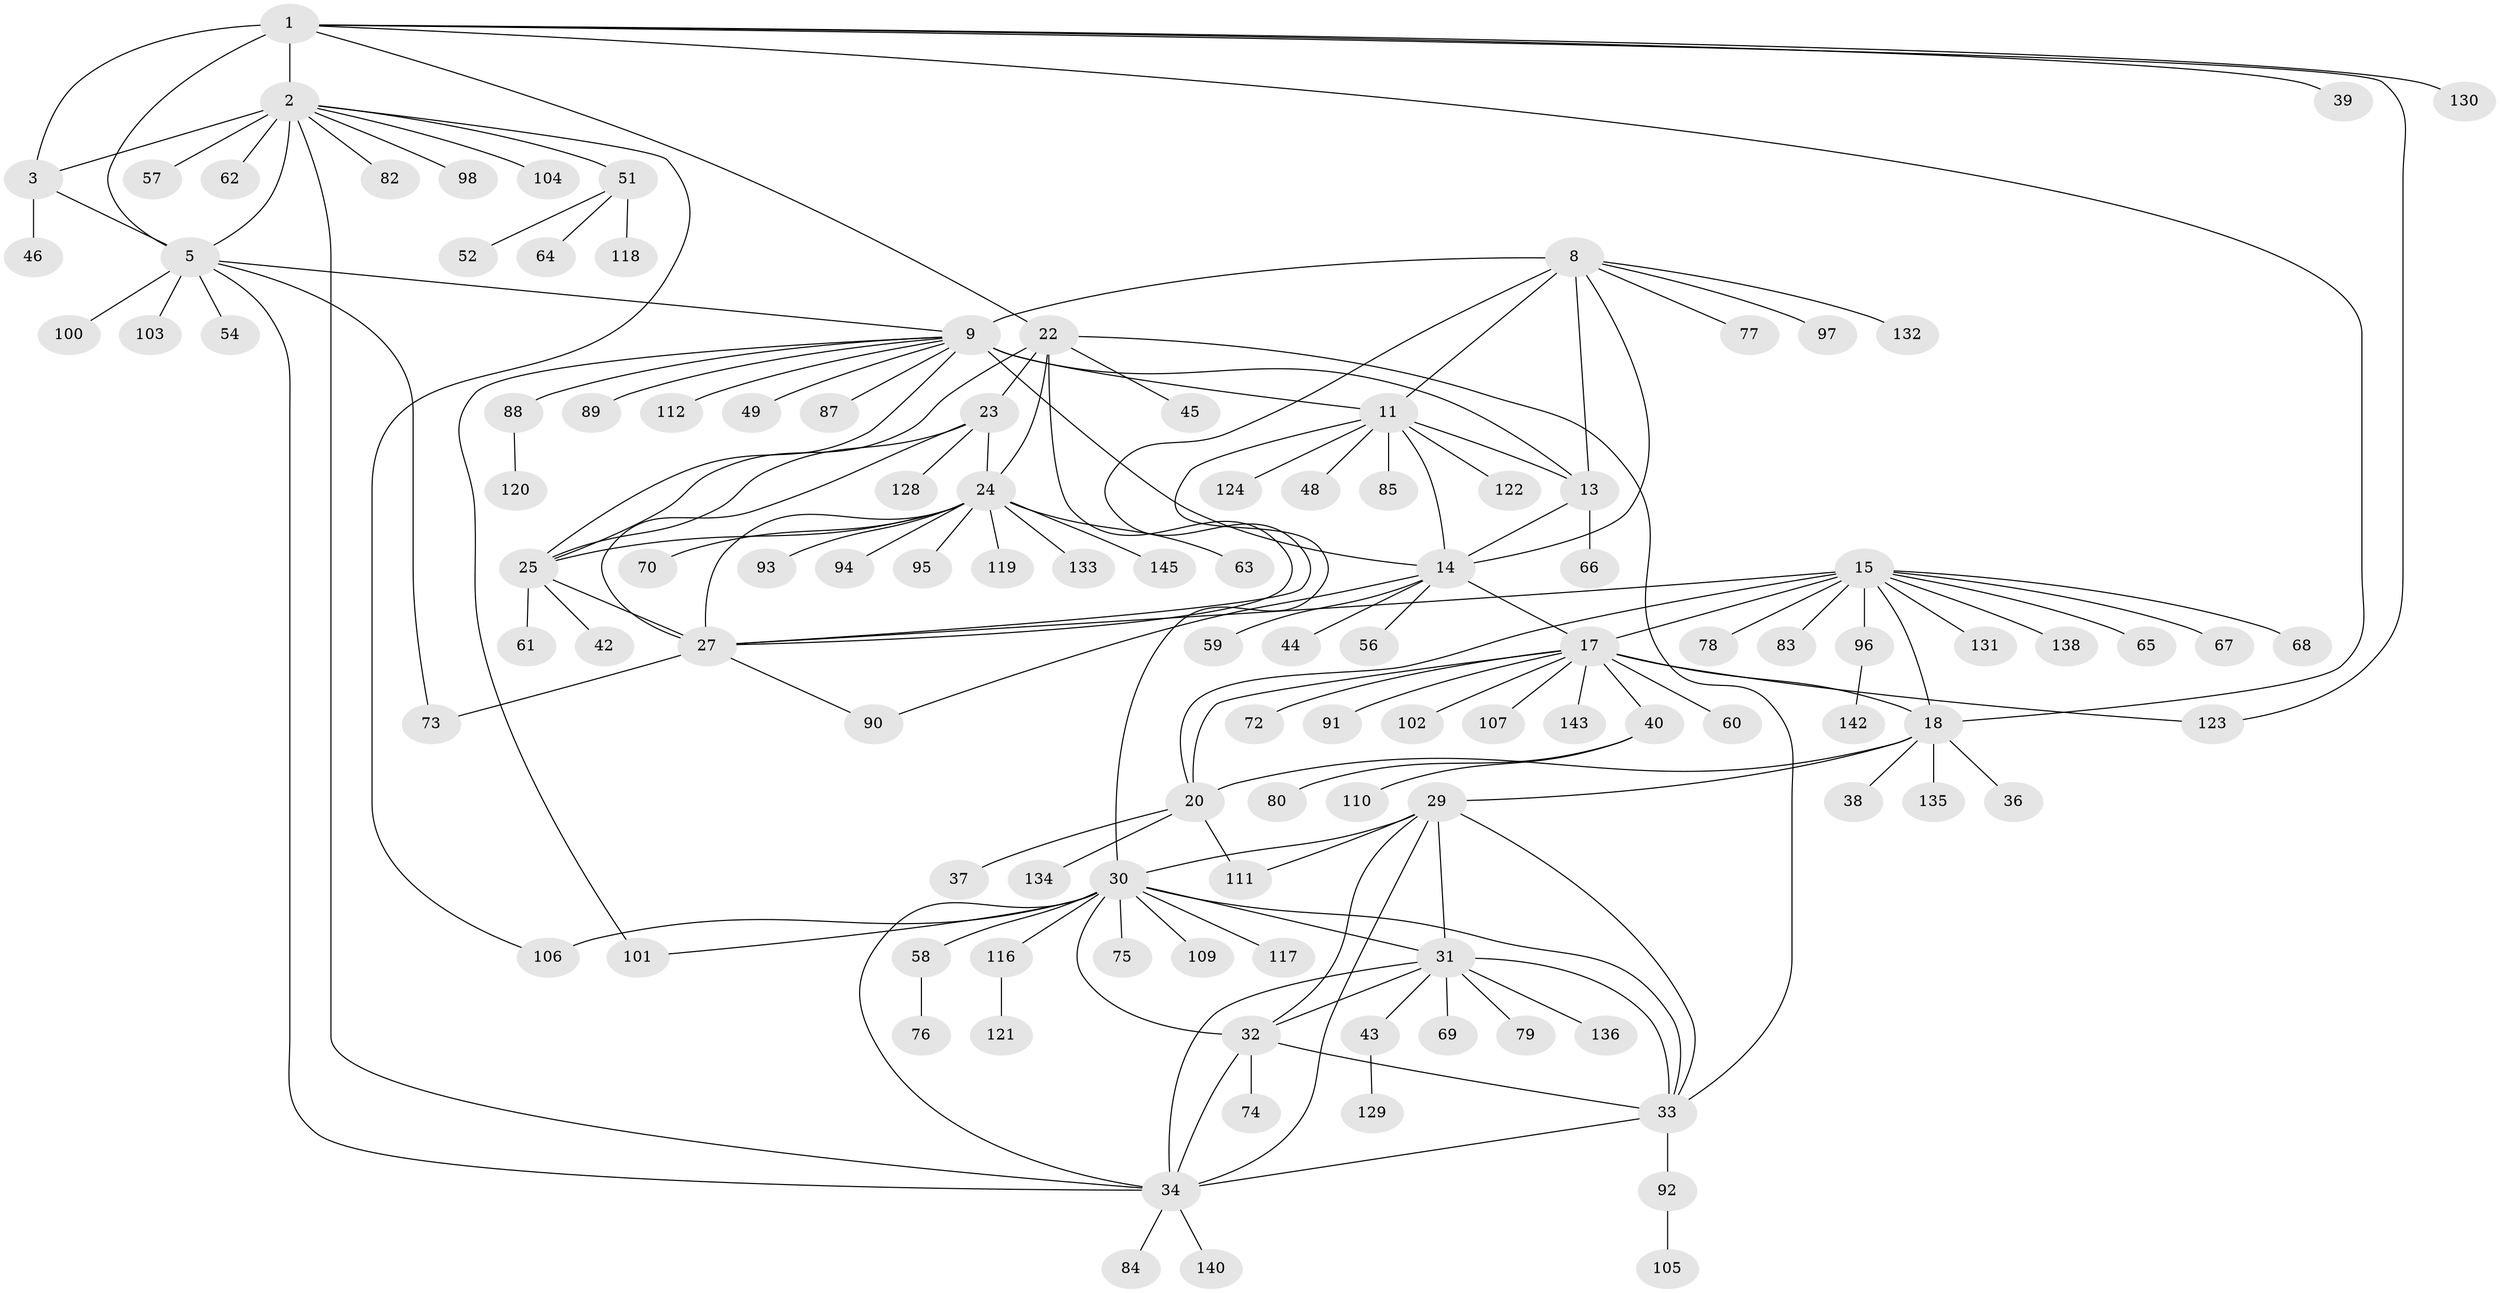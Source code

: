 // original degree distribution, {9: 0.041379310344827586, 8: 0.027586206896551724, 11: 0.027586206896551724, 10: 0.05517241379310345, 7: 0.041379310344827586, 14: 0.027586206896551724, 6: 0.020689655172413793, 1: 0.5724137931034483, 3: 0.006896551724137931, 2: 0.1724137931034483, 4: 0.006896551724137931}
// Generated by graph-tools (version 1.1) at 2025/42/03/06/25 10:42:15]
// undirected, 114 vertices, 155 edges
graph export_dot {
graph [start="1"]
  node [color=gray90,style=filled];
  1 [super="+6"];
  2 [super="+4"];
  3 [super="+81"];
  5 [super="+7"];
  8;
  9 [super="+10"];
  11 [super="+12"];
  13 [super="+127"];
  14 [super="+50"];
  15 [super="+16"];
  17 [super="+21"];
  18 [super="+19"];
  20 [super="+99"];
  22 [super="+41"];
  23 [super="+28"];
  24 [super="+26"];
  25 [super="+71"];
  27 [super="+53"];
  29 [super="+55"];
  30 [super="+47"];
  31 [super="+144"];
  32 [super="+35"];
  33 [super="+137"];
  34 [super="+139"];
  36;
  37;
  38;
  39;
  40;
  42;
  43;
  44;
  45;
  46;
  48;
  49;
  51;
  52 [super="+125"];
  54;
  56;
  57;
  58;
  59;
  60;
  61;
  62;
  63;
  64 [super="+126"];
  65;
  66;
  67;
  68 [super="+108"];
  69;
  70 [super="+141"];
  72;
  73;
  74;
  75 [super="+114"];
  76;
  77;
  78;
  79;
  80;
  82 [super="+86"];
  83;
  84;
  85;
  87;
  88;
  89;
  90;
  91;
  92;
  93;
  94;
  95;
  96;
  97;
  98;
  100;
  101;
  102;
  103 [super="+115"];
  104;
  105;
  106;
  107;
  109;
  110 [super="+113"];
  111;
  112;
  116;
  117;
  118;
  119;
  120;
  121;
  122;
  123;
  124;
  128;
  129;
  130;
  131;
  132;
  133;
  134;
  135;
  136;
  138;
  140;
  142;
  143;
  145;
  1 -- 2 [weight=4];
  1 -- 3 [weight=2];
  1 -- 5 [weight=4];
  1 -- 22;
  1 -- 39;
  1 -- 130;
  1 -- 123;
  1 -- 18;
  2 -- 3 [weight=2];
  2 -- 5 [weight=4];
  2 -- 34;
  2 -- 57;
  2 -- 62;
  2 -- 98;
  2 -- 104;
  2 -- 106;
  2 -- 82;
  2 -- 51;
  3 -- 5 [weight=2];
  3 -- 46;
  5 -- 54;
  5 -- 103;
  5 -- 100;
  5 -- 73;
  5 -- 34;
  5 -- 9;
  8 -- 9 [weight=2];
  8 -- 11 [weight=2];
  8 -- 13;
  8 -- 14;
  8 -- 27;
  8 -- 77;
  8 -- 97;
  8 -- 132;
  9 -- 11 [weight=4];
  9 -- 13 [weight=2];
  9 -- 14 [weight=2];
  9 -- 49;
  9 -- 87;
  9 -- 89;
  9 -- 101;
  9 -- 112;
  9 -- 88;
  9 -- 25;
  11 -- 13 [weight=2];
  11 -- 14 [weight=2];
  11 -- 85;
  11 -- 48;
  11 -- 122;
  11 -- 124;
  11 -- 30;
  13 -- 14;
  13 -- 66;
  14 -- 44;
  14 -- 59;
  14 -- 90;
  14 -- 17;
  14 -- 56;
  15 -- 17 [weight=4];
  15 -- 18 [weight=4];
  15 -- 20 [weight=2];
  15 -- 68;
  15 -- 96;
  15 -- 65;
  15 -- 67;
  15 -- 131;
  15 -- 138;
  15 -- 78;
  15 -- 83;
  15 -- 27;
  17 -- 18 [weight=4];
  17 -- 20 [weight=2];
  17 -- 123;
  17 -- 102;
  17 -- 40;
  17 -- 72;
  17 -- 107;
  17 -- 143;
  17 -- 91;
  17 -- 60;
  18 -- 20 [weight=2];
  18 -- 29;
  18 -- 36;
  18 -- 38;
  18 -- 135;
  20 -- 37;
  20 -- 111;
  20 -- 134;
  22 -- 23 [weight=2];
  22 -- 24 [weight=2];
  22 -- 25;
  22 -- 27;
  22 -- 33;
  22 -- 45;
  23 -- 24 [weight=4];
  23 -- 25 [weight=2];
  23 -- 27 [weight=2];
  23 -- 128;
  24 -- 25 [weight=2];
  24 -- 27 [weight=2];
  24 -- 63;
  24 -- 70;
  24 -- 93;
  24 -- 94;
  24 -- 95;
  24 -- 119;
  24 -- 133;
  24 -- 145;
  25 -- 27;
  25 -- 42;
  25 -- 61;
  27 -- 73;
  27 -- 90;
  29 -- 30;
  29 -- 31;
  29 -- 32 [weight=2];
  29 -- 33;
  29 -- 34;
  29 -- 111;
  30 -- 31;
  30 -- 32 [weight=2];
  30 -- 33;
  30 -- 34;
  30 -- 58;
  30 -- 75;
  30 -- 101;
  30 -- 106;
  30 -- 109;
  30 -- 116;
  30 -- 117;
  31 -- 32 [weight=2];
  31 -- 33;
  31 -- 34;
  31 -- 43;
  31 -- 69;
  31 -- 79;
  31 -- 136;
  32 -- 33 [weight=2];
  32 -- 34 [weight=2];
  32 -- 74;
  33 -- 34;
  33 -- 92;
  34 -- 84;
  34 -- 140;
  40 -- 80;
  40 -- 110;
  43 -- 129;
  51 -- 52;
  51 -- 64;
  51 -- 118;
  58 -- 76;
  88 -- 120;
  92 -- 105;
  96 -- 142;
  116 -- 121;
}
